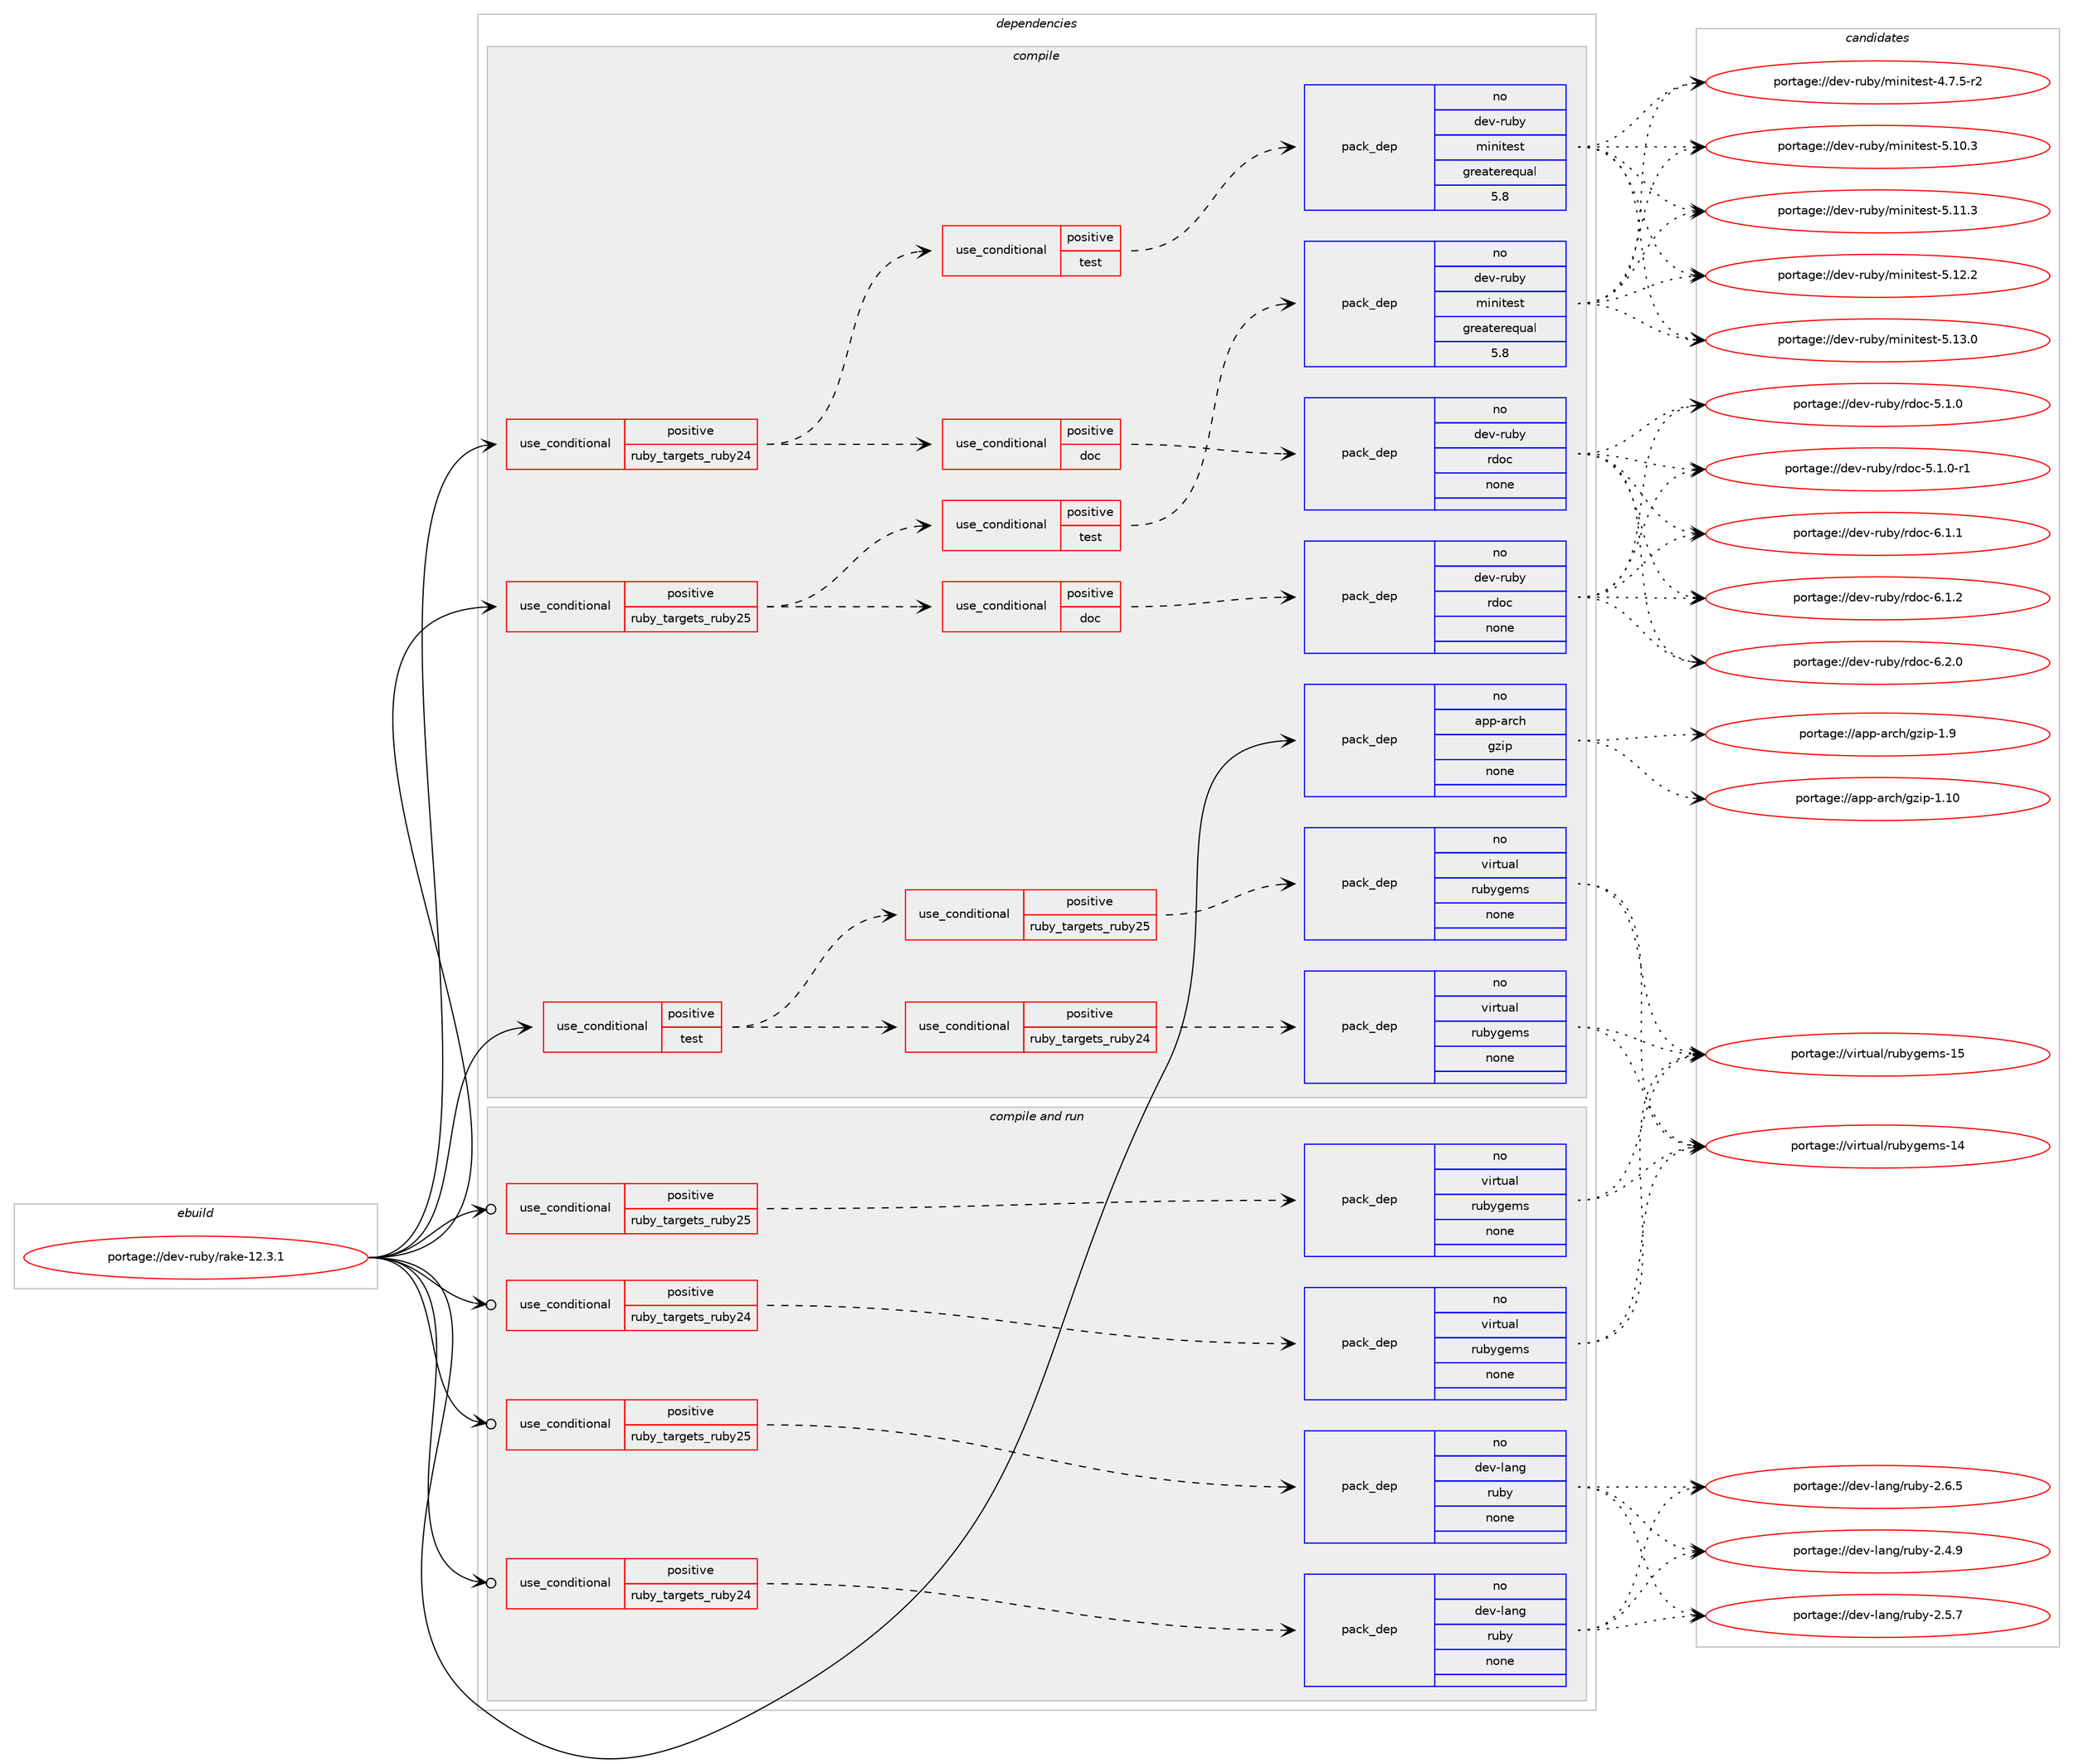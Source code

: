 digraph prolog {

# *************
# Graph options
# *************

newrank=true;
concentrate=true;
compound=true;
graph [rankdir=LR,fontname=Helvetica,fontsize=10,ranksep=1.5];#, ranksep=2.5, nodesep=0.2];
edge  [arrowhead=vee];
node  [fontname=Helvetica,fontsize=10];

# **********
# The ebuild
# **********

subgraph cluster_leftcol {
color=gray;
rank=same;
label=<<i>ebuild</i>>;
id [label="portage://dev-ruby/rake-12.3.1", color=red, width=4, href="../dev-ruby/rake-12.3.1.svg"];
}

# ****************
# The dependencies
# ****************

subgraph cluster_midcol {
color=gray;
label=<<i>dependencies</i>>;
subgraph cluster_compile {
fillcolor="#eeeeee";
style=filled;
label=<<i>compile</i>>;
subgraph cond60323 {
dependency236857 [label=<<TABLE BORDER="0" CELLBORDER="1" CELLSPACING="0" CELLPADDING="4"><TR><TD ROWSPAN="3" CELLPADDING="10">use_conditional</TD></TR><TR><TD>positive</TD></TR><TR><TD>ruby_targets_ruby24</TD></TR></TABLE>>, shape=none, color=red];
subgraph cond60324 {
dependency236858 [label=<<TABLE BORDER="0" CELLBORDER="1" CELLSPACING="0" CELLPADDING="4"><TR><TD ROWSPAN="3" CELLPADDING="10">use_conditional</TD></TR><TR><TD>positive</TD></TR><TR><TD>test</TD></TR></TABLE>>, shape=none, color=red];
subgraph pack172991 {
dependency236859 [label=<<TABLE BORDER="0" CELLBORDER="1" CELLSPACING="0" CELLPADDING="4" WIDTH="220"><TR><TD ROWSPAN="6" CELLPADDING="30">pack_dep</TD></TR><TR><TD WIDTH="110">no</TD></TR><TR><TD>dev-ruby</TD></TR><TR><TD>minitest</TD></TR><TR><TD>greaterequal</TD></TR><TR><TD>5.8</TD></TR></TABLE>>, shape=none, color=blue];
}
dependency236858:e -> dependency236859:w [weight=20,style="dashed",arrowhead="vee"];
}
dependency236857:e -> dependency236858:w [weight=20,style="dashed",arrowhead="vee"];
subgraph cond60325 {
dependency236860 [label=<<TABLE BORDER="0" CELLBORDER="1" CELLSPACING="0" CELLPADDING="4"><TR><TD ROWSPAN="3" CELLPADDING="10">use_conditional</TD></TR><TR><TD>positive</TD></TR><TR><TD>doc</TD></TR></TABLE>>, shape=none, color=red];
subgraph pack172992 {
dependency236861 [label=<<TABLE BORDER="0" CELLBORDER="1" CELLSPACING="0" CELLPADDING="4" WIDTH="220"><TR><TD ROWSPAN="6" CELLPADDING="30">pack_dep</TD></TR><TR><TD WIDTH="110">no</TD></TR><TR><TD>dev-ruby</TD></TR><TR><TD>rdoc</TD></TR><TR><TD>none</TD></TR><TR><TD></TD></TR></TABLE>>, shape=none, color=blue];
}
dependency236860:e -> dependency236861:w [weight=20,style="dashed",arrowhead="vee"];
}
dependency236857:e -> dependency236860:w [weight=20,style="dashed",arrowhead="vee"];
}
id:e -> dependency236857:w [weight=20,style="solid",arrowhead="vee"];
subgraph cond60326 {
dependency236862 [label=<<TABLE BORDER="0" CELLBORDER="1" CELLSPACING="0" CELLPADDING="4"><TR><TD ROWSPAN="3" CELLPADDING="10">use_conditional</TD></TR><TR><TD>positive</TD></TR><TR><TD>ruby_targets_ruby25</TD></TR></TABLE>>, shape=none, color=red];
subgraph cond60327 {
dependency236863 [label=<<TABLE BORDER="0" CELLBORDER="1" CELLSPACING="0" CELLPADDING="4"><TR><TD ROWSPAN="3" CELLPADDING="10">use_conditional</TD></TR><TR><TD>positive</TD></TR><TR><TD>test</TD></TR></TABLE>>, shape=none, color=red];
subgraph pack172993 {
dependency236864 [label=<<TABLE BORDER="0" CELLBORDER="1" CELLSPACING="0" CELLPADDING="4" WIDTH="220"><TR><TD ROWSPAN="6" CELLPADDING="30">pack_dep</TD></TR><TR><TD WIDTH="110">no</TD></TR><TR><TD>dev-ruby</TD></TR><TR><TD>minitest</TD></TR><TR><TD>greaterequal</TD></TR><TR><TD>5.8</TD></TR></TABLE>>, shape=none, color=blue];
}
dependency236863:e -> dependency236864:w [weight=20,style="dashed",arrowhead="vee"];
}
dependency236862:e -> dependency236863:w [weight=20,style="dashed",arrowhead="vee"];
subgraph cond60328 {
dependency236865 [label=<<TABLE BORDER="0" CELLBORDER="1" CELLSPACING="0" CELLPADDING="4"><TR><TD ROWSPAN="3" CELLPADDING="10">use_conditional</TD></TR><TR><TD>positive</TD></TR><TR><TD>doc</TD></TR></TABLE>>, shape=none, color=red];
subgraph pack172994 {
dependency236866 [label=<<TABLE BORDER="0" CELLBORDER="1" CELLSPACING="0" CELLPADDING="4" WIDTH="220"><TR><TD ROWSPAN="6" CELLPADDING="30">pack_dep</TD></TR><TR><TD WIDTH="110">no</TD></TR><TR><TD>dev-ruby</TD></TR><TR><TD>rdoc</TD></TR><TR><TD>none</TD></TR><TR><TD></TD></TR></TABLE>>, shape=none, color=blue];
}
dependency236865:e -> dependency236866:w [weight=20,style="dashed",arrowhead="vee"];
}
dependency236862:e -> dependency236865:w [weight=20,style="dashed",arrowhead="vee"];
}
id:e -> dependency236862:w [weight=20,style="solid",arrowhead="vee"];
subgraph cond60329 {
dependency236867 [label=<<TABLE BORDER="0" CELLBORDER="1" CELLSPACING="0" CELLPADDING="4"><TR><TD ROWSPAN="3" CELLPADDING="10">use_conditional</TD></TR><TR><TD>positive</TD></TR><TR><TD>test</TD></TR></TABLE>>, shape=none, color=red];
subgraph cond60330 {
dependency236868 [label=<<TABLE BORDER="0" CELLBORDER="1" CELLSPACING="0" CELLPADDING="4"><TR><TD ROWSPAN="3" CELLPADDING="10">use_conditional</TD></TR><TR><TD>positive</TD></TR><TR><TD>ruby_targets_ruby24</TD></TR></TABLE>>, shape=none, color=red];
subgraph pack172995 {
dependency236869 [label=<<TABLE BORDER="0" CELLBORDER="1" CELLSPACING="0" CELLPADDING="4" WIDTH="220"><TR><TD ROWSPAN="6" CELLPADDING="30">pack_dep</TD></TR><TR><TD WIDTH="110">no</TD></TR><TR><TD>virtual</TD></TR><TR><TD>rubygems</TD></TR><TR><TD>none</TD></TR><TR><TD></TD></TR></TABLE>>, shape=none, color=blue];
}
dependency236868:e -> dependency236869:w [weight=20,style="dashed",arrowhead="vee"];
}
dependency236867:e -> dependency236868:w [weight=20,style="dashed",arrowhead="vee"];
subgraph cond60331 {
dependency236870 [label=<<TABLE BORDER="0" CELLBORDER="1" CELLSPACING="0" CELLPADDING="4"><TR><TD ROWSPAN="3" CELLPADDING="10">use_conditional</TD></TR><TR><TD>positive</TD></TR><TR><TD>ruby_targets_ruby25</TD></TR></TABLE>>, shape=none, color=red];
subgraph pack172996 {
dependency236871 [label=<<TABLE BORDER="0" CELLBORDER="1" CELLSPACING="0" CELLPADDING="4" WIDTH="220"><TR><TD ROWSPAN="6" CELLPADDING="30">pack_dep</TD></TR><TR><TD WIDTH="110">no</TD></TR><TR><TD>virtual</TD></TR><TR><TD>rubygems</TD></TR><TR><TD>none</TD></TR><TR><TD></TD></TR></TABLE>>, shape=none, color=blue];
}
dependency236870:e -> dependency236871:w [weight=20,style="dashed",arrowhead="vee"];
}
dependency236867:e -> dependency236870:w [weight=20,style="dashed",arrowhead="vee"];
}
id:e -> dependency236867:w [weight=20,style="solid",arrowhead="vee"];
subgraph pack172997 {
dependency236872 [label=<<TABLE BORDER="0" CELLBORDER="1" CELLSPACING="0" CELLPADDING="4" WIDTH="220"><TR><TD ROWSPAN="6" CELLPADDING="30">pack_dep</TD></TR><TR><TD WIDTH="110">no</TD></TR><TR><TD>app-arch</TD></TR><TR><TD>gzip</TD></TR><TR><TD>none</TD></TR><TR><TD></TD></TR></TABLE>>, shape=none, color=blue];
}
id:e -> dependency236872:w [weight=20,style="solid",arrowhead="vee"];
}
subgraph cluster_compileandrun {
fillcolor="#eeeeee";
style=filled;
label=<<i>compile and run</i>>;
subgraph cond60332 {
dependency236873 [label=<<TABLE BORDER="0" CELLBORDER="1" CELLSPACING="0" CELLPADDING="4"><TR><TD ROWSPAN="3" CELLPADDING="10">use_conditional</TD></TR><TR><TD>positive</TD></TR><TR><TD>ruby_targets_ruby24</TD></TR></TABLE>>, shape=none, color=red];
subgraph pack172998 {
dependency236874 [label=<<TABLE BORDER="0" CELLBORDER="1" CELLSPACING="0" CELLPADDING="4" WIDTH="220"><TR><TD ROWSPAN="6" CELLPADDING="30">pack_dep</TD></TR><TR><TD WIDTH="110">no</TD></TR><TR><TD>dev-lang</TD></TR><TR><TD>ruby</TD></TR><TR><TD>none</TD></TR><TR><TD></TD></TR></TABLE>>, shape=none, color=blue];
}
dependency236873:e -> dependency236874:w [weight=20,style="dashed",arrowhead="vee"];
}
id:e -> dependency236873:w [weight=20,style="solid",arrowhead="odotvee"];
subgraph cond60333 {
dependency236875 [label=<<TABLE BORDER="0" CELLBORDER="1" CELLSPACING="0" CELLPADDING="4"><TR><TD ROWSPAN="3" CELLPADDING="10">use_conditional</TD></TR><TR><TD>positive</TD></TR><TR><TD>ruby_targets_ruby24</TD></TR></TABLE>>, shape=none, color=red];
subgraph pack172999 {
dependency236876 [label=<<TABLE BORDER="0" CELLBORDER="1" CELLSPACING="0" CELLPADDING="4" WIDTH="220"><TR><TD ROWSPAN="6" CELLPADDING="30">pack_dep</TD></TR><TR><TD WIDTH="110">no</TD></TR><TR><TD>virtual</TD></TR><TR><TD>rubygems</TD></TR><TR><TD>none</TD></TR><TR><TD></TD></TR></TABLE>>, shape=none, color=blue];
}
dependency236875:e -> dependency236876:w [weight=20,style="dashed",arrowhead="vee"];
}
id:e -> dependency236875:w [weight=20,style="solid",arrowhead="odotvee"];
subgraph cond60334 {
dependency236877 [label=<<TABLE BORDER="0" CELLBORDER="1" CELLSPACING="0" CELLPADDING="4"><TR><TD ROWSPAN="3" CELLPADDING="10">use_conditional</TD></TR><TR><TD>positive</TD></TR><TR><TD>ruby_targets_ruby25</TD></TR></TABLE>>, shape=none, color=red];
subgraph pack173000 {
dependency236878 [label=<<TABLE BORDER="0" CELLBORDER="1" CELLSPACING="0" CELLPADDING="4" WIDTH="220"><TR><TD ROWSPAN="6" CELLPADDING="30">pack_dep</TD></TR><TR><TD WIDTH="110">no</TD></TR><TR><TD>dev-lang</TD></TR><TR><TD>ruby</TD></TR><TR><TD>none</TD></TR><TR><TD></TD></TR></TABLE>>, shape=none, color=blue];
}
dependency236877:e -> dependency236878:w [weight=20,style="dashed",arrowhead="vee"];
}
id:e -> dependency236877:w [weight=20,style="solid",arrowhead="odotvee"];
subgraph cond60335 {
dependency236879 [label=<<TABLE BORDER="0" CELLBORDER="1" CELLSPACING="0" CELLPADDING="4"><TR><TD ROWSPAN="3" CELLPADDING="10">use_conditional</TD></TR><TR><TD>positive</TD></TR><TR><TD>ruby_targets_ruby25</TD></TR></TABLE>>, shape=none, color=red];
subgraph pack173001 {
dependency236880 [label=<<TABLE BORDER="0" CELLBORDER="1" CELLSPACING="0" CELLPADDING="4" WIDTH="220"><TR><TD ROWSPAN="6" CELLPADDING="30">pack_dep</TD></TR><TR><TD WIDTH="110">no</TD></TR><TR><TD>virtual</TD></TR><TR><TD>rubygems</TD></TR><TR><TD>none</TD></TR><TR><TD></TD></TR></TABLE>>, shape=none, color=blue];
}
dependency236879:e -> dependency236880:w [weight=20,style="dashed",arrowhead="vee"];
}
id:e -> dependency236879:w [weight=20,style="solid",arrowhead="odotvee"];
}
subgraph cluster_run {
fillcolor="#eeeeee";
style=filled;
label=<<i>run</i>>;
}
}

# **************
# The candidates
# **************

subgraph cluster_choices {
rank=same;
color=gray;
label=<<i>candidates</i>>;

subgraph choice172991 {
color=black;
nodesep=1;
choiceportage1001011184511411798121471091051101051161011151164552465546534511450 [label="portage://dev-ruby/minitest-4.7.5-r2", color=red, width=4,href="../dev-ruby/minitest-4.7.5-r2.svg"];
choiceportage10010111845114117981214710910511010511610111511645534649484651 [label="portage://dev-ruby/minitest-5.10.3", color=red, width=4,href="../dev-ruby/minitest-5.10.3.svg"];
choiceportage10010111845114117981214710910511010511610111511645534649494651 [label="portage://dev-ruby/minitest-5.11.3", color=red, width=4,href="../dev-ruby/minitest-5.11.3.svg"];
choiceportage10010111845114117981214710910511010511610111511645534649504650 [label="portage://dev-ruby/minitest-5.12.2", color=red, width=4,href="../dev-ruby/minitest-5.12.2.svg"];
choiceportage10010111845114117981214710910511010511610111511645534649514648 [label="portage://dev-ruby/minitest-5.13.0", color=red, width=4,href="../dev-ruby/minitest-5.13.0.svg"];
dependency236859:e -> choiceportage1001011184511411798121471091051101051161011151164552465546534511450:w [style=dotted,weight="100"];
dependency236859:e -> choiceportage10010111845114117981214710910511010511610111511645534649484651:w [style=dotted,weight="100"];
dependency236859:e -> choiceportage10010111845114117981214710910511010511610111511645534649494651:w [style=dotted,weight="100"];
dependency236859:e -> choiceportage10010111845114117981214710910511010511610111511645534649504650:w [style=dotted,weight="100"];
dependency236859:e -> choiceportage10010111845114117981214710910511010511610111511645534649514648:w [style=dotted,weight="100"];
}
subgraph choice172992 {
color=black;
nodesep=1;
choiceportage10010111845114117981214711410011199455346494648 [label="portage://dev-ruby/rdoc-5.1.0", color=red, width=4,href="../dev-ruby/rdoc-5.1.0.svg"];
choiceportage100101118451141179812147114100111994553464946484511449 [label="portage://dev-ruby/rdoc-5.1.0-r1", color=red, width=4,href="../dev-ruby/rdoc-5.1.0-r1.svg"];
choiceportage10010111845114117981214711410011199455446494649 [label="portage://dev-ruby/rdoc-6.1.1", color=red, width=4,href="../dev-ruby/rdoc-6.1.1.svg"];
choiceportage10010111845114117981214711410011199455446494650 [label="portage://dev-ruby/rdoc-6.1.2", color=red, width=4,href="../dev-ruby/rdoc-6.1.2.svg"];
choiceportage10010111845114117981214711410011199455446504648 [label="portage://dev-ruby/rdoc-6.2.0", color=red, width=4,href="../dev-ruby/rdoc-6.2.0.svg"];
dependency236861:e -> choiceportage10010111845114117981214711410011199455346494648:w [style=dotted,weight="100"];
dependency236861:e -> choiceportage100101118451141179812147114100111994553464946484511449:w [style=dotted,weight="100"];
dependency236861:e -> choiceportage10010111845114117981214711410011199455446494649:w [style=dotted,weight="100"];
dependency236861:e -> choiceportage10010111845114117981214711410011199455446494650:w [style=dotted,weight="100"];
dependency236861:e -> choiceportage10010111845114117981214711410011199455446504648:w [style=dotted,weight="100"];
}
subgraph choice172993 {
color=black;
nodesep=1;
choiceportage1001011184511411798121471091051101051161011151164552465546534511450 [label="portage://dev-ruby/minitest-4.7.5-r2", color=red, width=4,href="../dev-ruby/minitest-4.7.5-r2.svg"];
choiceportage10010111845114117981214710910511010511610111511645534649484651 [label="portage://dev-ruby/minitest-5.10.3", color=red, width=4,href="../dev-ruby/minitest-5.10.3.svg"];
choiceportage10010111845114117981214710910511010511610111511645534649494651 [label="portage://dev-ruby/minitest-5.11.3", color=red, width=4,href="../dev-ruby/minitest-5.11.3.svg"];
choiceportage10010111845114117981214710910511010511610111511645534649504650 [label="portage://dev-ruby/minitest-5.12.2", color=red, width=4,href="../dev-ruby/minitest-5.12.2.svg"];
choiceportage10010111845114117981214710910511010511610111511645534649514648 [label="portage://dev-ruby/minitest-5.13.0", color=red, width=4,href="../dev-ruby/minitest-5.13.0.svg"];
dependency236864:e -> choiceportage1001011184511411798121471091051101051161011151164552465546534511450:w [style=dotted,weight="100"];
dependency236864:e -> choiceportage10010111845114117981214710910511010511610111511645534649484651:w [style=dotted,weight="100"];
dependency236864:e -> choiceportage10010111845114117981214710910511010511610111511645534649494651:w [style=dotted,weight="100"];
dependency236864:e -> choiceportage10010111845114117981214710910511010511610111511645534649504650:w [style=dotted,weight="100"];
dependency236864:e -> choiceportage10010111845114117981214710910511010511610111511645534649514648:w [style=dotted,weight="100"];
}
subgraph choice172994 {
color=black;
nodesep=1;
choiceportage10010111845114117981214711410011199455346494648 [label="portage://dev-ruby/rdoc-5.1.0", color=red, width=4,href="../dev-ruby/rdoc-5.1.0.svg"];
choiceportage100101118451141179812147114100111994553464946484511449 [label="portage://dev-ruby/rdoc-5.1.0-r1", color=red, width=4,href="../dev-ruby/rdoc-5.1.0-r1.svg"];
choiceportage10010111845114117981214711410011199455446494649 [label="portage://dev-ruby/rdoc-6.1.1", color=red, width=4,href="../dev-ruby/rdoc-6.1.1.svg"];
choiceportage10010111845114117981214711410011199455446494650 [label="portage://dev-ruby/rdoc-6.1.2", color=red, width=4,href="../dev-ruby/rdoc-6.1.2.svg"];
choiceportage10010111845114117981214711410011199455446504648 [label="portage://dev-ruby/rdoc-6.2.0", color=red, width=4,href="../dev-ruby/rdoc-6.2.0.svg"];
dependency236866:e -> choiceportage10010111845114117981214711410011199455346494648:w [style=dotted,weight="100"];
dependency236866:e -> choiceportage100101118451141179812147114100111994553464946484511449:w [style=dotted,weight="100"];
dependency236866:e -> choiceportage10010111845114117981214711410011199455446494649:w [style=dotted,weight="100"];
dependency236866:e -> choiceportage10010111845114117981214711410011199455446494650:w [style=dotted,weight="100"];
dependency236866:e -> choiceportage10010111845114117981214711410011199455446504648:w [style=dotted,weight="100"];
}
subgraph choice172995 {
color=black;
nodesep=1;
choiceportage118105114116117971084711411798121103101109115454952 [label="portage://virtual/rubygems-14", color=red, width=4,href="../virtual/rubygems-14.svg"];
choiceportage118105114116117971084711411798121103101109115454953 [label="portage://virtual/rubygems-15", color=red, width=4,href="../virtual/rubygems-15.svg"];
dependency236869:e -> choiceportage118105114116117971084711411798121103101109115454952:w [style=dotted,weight="100"];
dependency236869:e -> choiceportage118105114116117971084711411798121103101109115454953:w [style=dotted,weight="100"];
}
subgraph choice172996 {
color=black;
nodesep=1;
choiceportage118105114116117971084711411798121103101109115454952 [label="portage://virtual/rubygems-14", color=red, width=4,href="../virtual/rubygems-14.svg"];
choiceportage118105114116117971084711411798121103101109115454953 [label="portage://virtual/rubygems-15", color=red, width=4,href="../virtual/rubygems-15.svg"];
dependency236871:e -> choiceportage118105114116117971084711411798121103101109115454952:w [style=dotted,weight="100"];
dependency236871:e -> choiceportage118105114116117971084711411798121103101109115454953:w [style=dotted,weight="100"];
}
subgraph choice172997 {
color=black;
nodesep=1;
choiceportage97112112459711499104471031221051124549464948 [label="portage://app-arch/gzip-1.10", color=red, width=4,href="../app-arch/gzip-1.10.svg"];
choiceportage971121124597114991044710312210511245494657 [label="portage://app-arch/gzip-1.9", color=red, width=4,href="../app-arch/gzip-1.9.svg"];
dependency236872:e -> choiceportage97112112459711499104471031221051124549464948:w [style=dotted,weight="100"];
dependency236872:e -> choiceportage971121124597114991044710312210511245494657:w [style=dotted,weight="100"];
}
subgraph choice172998 {
color=black;
nodesep=1;
choiceportage10010111845108971101034711411798121455046524657 [label="portage://dev-lang/ruby-2.4.9", color=red, width=4,href="../dev-lang/ruby-2.4.9.svg"];
choiceportage10010111845108971101034711411798121455046534655 [label="portage://dev-lang/ruby-2.5.7", color=red, width=4,href="../dev-lang/ruby-2.5.7.svg"];
choiceportage10010111845108971101034711411798121455046544653 [label="portage://dev-lang/ruby-2.6.5", color=red, width=4,href="../dev-lang/ruby-2.6.5.svg"];
dependency236874:e -> choiceportage10010111845108971101034711411798121455046524657:w [style=dotted,weight="100"];
dependency236874:e -> choiceportage10010111845108971101034711411798121455046534655:w [style=dotted,weight="100"];
dependency236874:e -> choiceportage10010111845108971101034711411798121455046544653:w [style=dotted,weight="100"];
}
subgraph choice172999 {
color=black;
nodesep=1;
choiceportage118105114116117971084711411798121103101109115454952 [label="portage://virtual/rubygems-14", color=red, width=4,href="../virtual/rubygems-14.svg"];
choiceportage118105114116117971084711411798121103101109115454953 [label="portage://virtual/rubygems-15", color=red, width=4,href="../virtual/rubygems-15.svg"];
dependency236876:e -> choiceportage118105114116117971084711411798121103101109115454952:w [style=dotted,weight="100"];
dependency236876:e -> choiceportage118105114116117971084711411798121103101109115454953:w [style=dotted,weight="100"];
}
subgraph choice173000 {
color=black;
nodesep=1;
choiceportage10010111845108971101034711411798121455046524657 [label="portage://dev-lang/ruby-2.4.9", color=red, width=4,href="../dev-lang/ruby-2.4.9.svg"];
choiceportage10010111845108971101034711411798121455046534655 [label="portage://dev-lang/ruby-2.5.7", color=red, width=4,href="../dev-lang/ruby-2.5.7.svg"];
choiceportage10010111845108971101034711411798121455046544653 [label="portage://dev-lang/ruby-2.6.5", color=red, width=4,href="../dev-lang/ruby-2.6.5.svg"];
dependency236878:e -> choiceportage10010111845108971101034711411798121455046524657:w [style=dotted,weight="100"];
dependency236878:e -> choiceportage10010111845108971101034711411798121455046534655:w [style=dotted,weight="100"];
dependency236878:e -> choiceportage10010111845108971101034711411798121455046544653:w [style=dotted,weight="100"];
}
subgraph choice173001 {
color=black;
nodesep=1;
choiceportage118105114116117971084711411798121103101109115454952 [label="portage://virtual/rubygems-14", color=red, width=4,href="../virtual/rubygems-14.svg"];
choiceportage118105114116117971084711411798121103101109115454953 [label="portage://virtual/rubygems-15", color=red, width=4,href="../virtual/rubygems-15.svg"];
dependency236880:e -> choiceportage118105114116117971084711411798121103101109115454952:w [style=dotted,weight="100"];
dependency236880:e -> choiceportage118105114116117971084711411798121103101109115454953:w [style=dotted,weight="100"];
}
}

}
